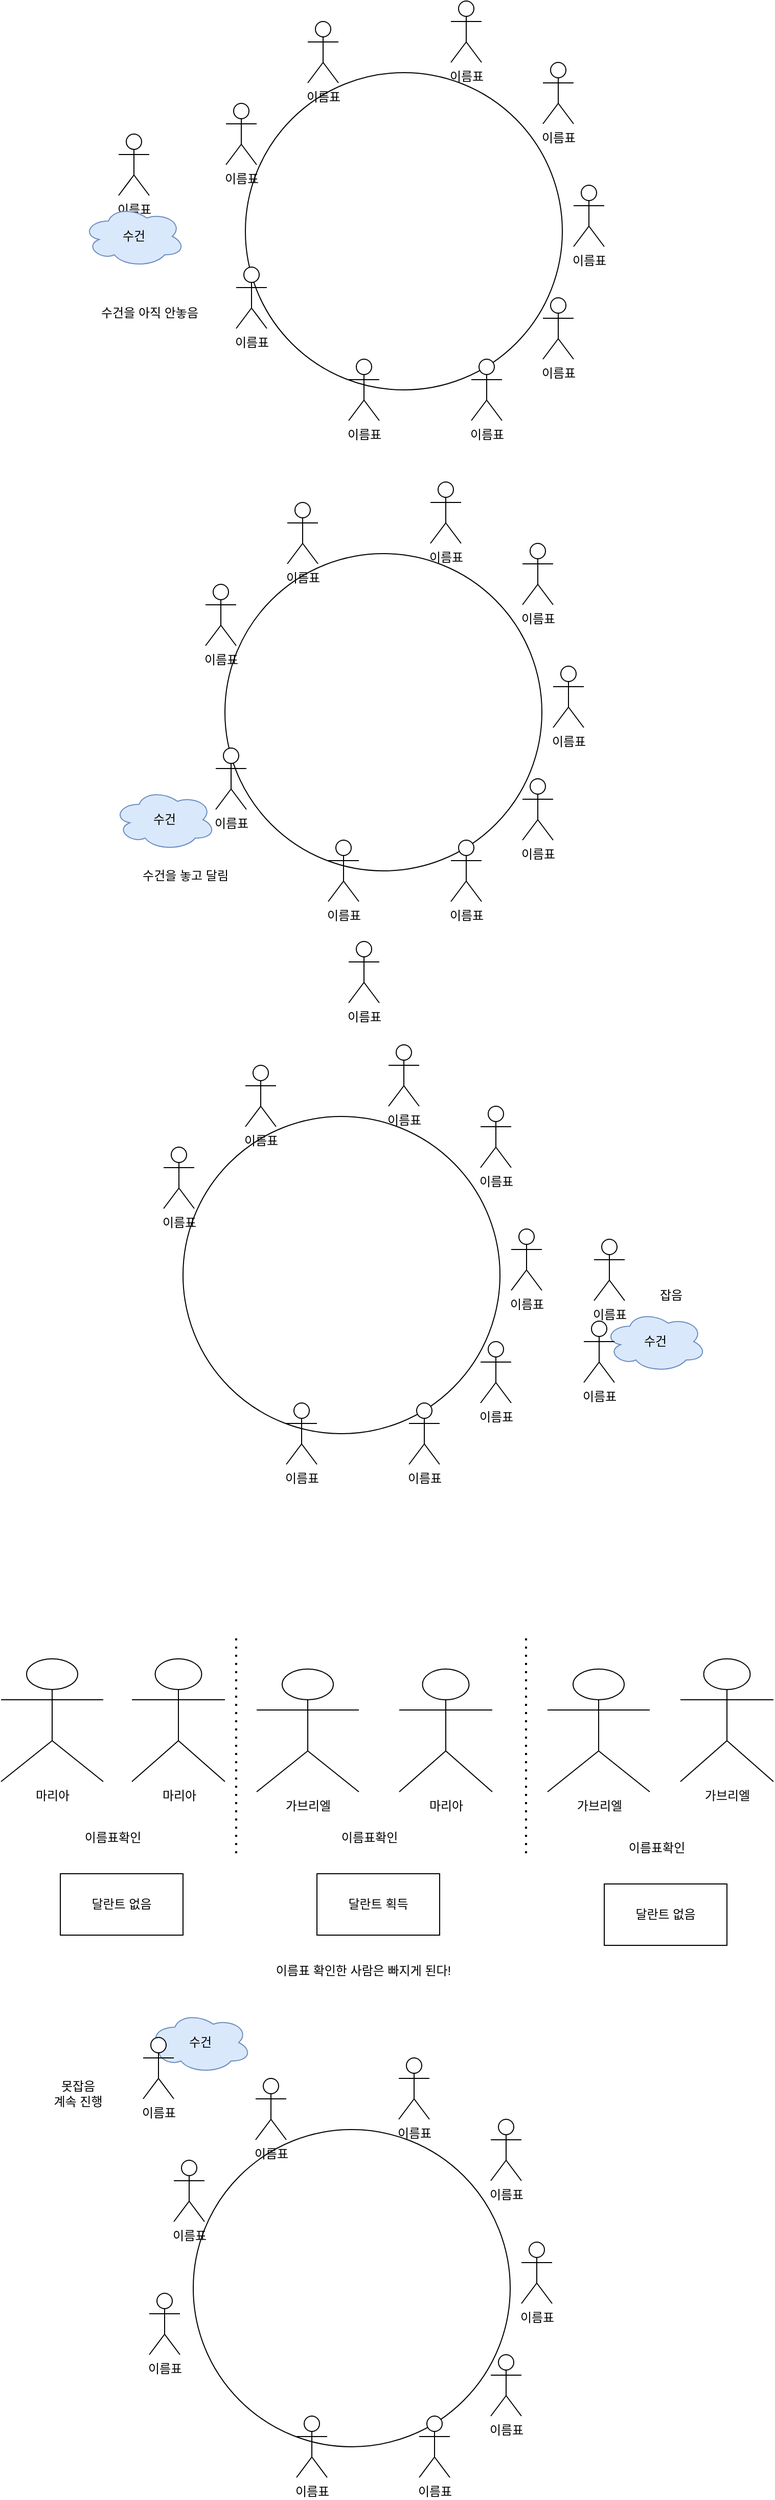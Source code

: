 <mxfile version="22.1.5" type="github">
  <diagram name="페이지-1" id="XNA-MlHKKfS0lP6quUmz">
    <mxGraphModel dx="1221" dy="737" grid="1" gridSize="10" guides="1" tooltips="1" connect="1" arrows="1" fold="1" page="1" pageScale="1" pageWidth="827" pageHeight="1169" math="0" shadow="0">
      <root>
        <mxCell id="0" />
        <mxCell id="1" parent="0" />
        <mxCell id="UZMfV9WN-JBDTTrOxD-9-1" value="" style="ellipse;whiteSpace=wrap;html=1;aspect=fixed;" vertex="1" parent="1">
          <mxGeometry x="259" y="260" width="310" height="310" as="geometry" />
        </mxCell>
        <mxCell id="UZMfV9WN-JBDTTrOxD-9-2" value="이름표" style="shape=umlActor;verticalLabelPosition=bottom;verticalAlign=top;html=1;outlineConnect=0;" vertex="1" parent="1">
          <mxGeometry x="240" y="290" width="30" height="60" as="geometry" />
        </mxCell>
        <mxCell id="UZMfV9WN-JBDTTrOxD-9-3" value="이름표" style="shape=umlActor;verticalLabelPosition=bottom;verticalAlign=top;html=1;outlineConnect=0;" vertex="1" parent="1">
          <mxGeometry x="250" y="450" width="30" height="60" as="geometry" />
        </mxCell>
        <mxCell id="UZMfV9WN-JBDTTrOxD-9-4" value="이름표" style="shape=umlActor;verticalLabelPosition=bottom;verticalAlign=top;html=1;outlineConnect=0;" vertex="1" parent="1">
          <mxGeometry x="320" y="210" width="30" height="60" as="geometry" />
        </mxCell>
        <mxCell id="UZMfV9WN-JBDTTrOxD-9-5" value="이름표" style="shape=umlActor;verticalLabelPosition=bottom;verticalAlign=top;html=1;outlineConnect=0;" vertex="1" parent="1">
          <mxGeometry x="135" y="320" width="30" height="60" as="geometry" />
        </mxCell>
        <mxCell id="UZMfV9WN-JBDTTrOxD-9-6" value="이름표" style="shape=umlActor;verticalLabelPosition=bottom;verticalAlign=top;html=1;outlineConnect=0;" vertex="1" parent="1">
          <mxGeometry x="580" y="370" width="30" height="60" as="geometry" />
        </mxCell>
        <mxCell id="UZMfV9WN-JBDTTrOxD-9-7" value="이름표" style="shape=umlActor;verticalLabelPosition=bottom;verticalAlign=top;html=1;outlineConnect=0;" vertex="1" parent="1">
          <mxGeometry x="360" y="540" width="30" height="60" as="geometry" />
        </mxCell>
        <mxCell id="UZMfV9WN-JBDTTrOxD-9-8" value="이름표" style="shape=umlActor;verticalLabelPosition=bottom;verticalAlign=top;html=1;outlineConnect=0;" vertex="1" parent="1">
          <mxGeometry x="460" y="190" width="30" height="60" as="geometry" />
        </mxCell>
        <mxCell id="UZMfV9WN-JBDTTrOxD-9-9" value="이름표" style="shape=umlActor;verticalLabelPosition=bottom;verticalAlign=top;html=1;outlineConnect=0;" vertex="1" parent="1">
          <mxGeometry x="550" y="480" width="30" height="60" as="geometry" />
        </mxCell>
        <mxCell id="UZMfV9WN-JBDTTrOxD-9-12" value="이름표" style="shape=umlActor;verticalLabelPosition=bottom;verticalAlign=top;html=1;outlineConnect=0;" vertex="1" parent="1">
          <mxGeometry x="480" y="540" width="30" height="60" as="geometry" />
        </mxCell>
        <mxCell id="UZMfV9WN-JBDTTrOxD-9-13" value="이름표" style="shape=umlActor;verticalLabelPosition=bottom;verticalAlign=top;html=1;outlineConnect=0;" vertex="1" parent="1">
          <mxGeometry x="550" y="250" width="30" height="60" as="geometry" />
        </mxCell>
        <mxCell id="UZMfV9WN-JBDTTrOxD-9-15" value="수건" style="ellipse;shape=cloud;whiteSpace=wrap;html=1;fillColor=#dae8fc;strokeColor=#6c8ebf;" vertex="1" parent="1">
          <mxGeometry x="100" y="390" width="100" height="60" as="geometry" />
        </mxCell>
        <mxCell id="UZMfV9WN-JBDTTrOxD-9-17" value="" style="ellipse;whiteSpace=wrap;html=1;aspect=fixed;" vertex="1" parent="1">
          <mxGeometry x="239" y="730" width="310" height="310" as="geometry" />
        </mxCell>
        <mxCell id="UZMfV9WN-JBDTTrOxD-9-18" value="이름표" style="shape=umlActor;verticalLabelPosition=bottom;verticalAlign=top;html=1;outlineConnect=0;" vertex="1" parent="1">
          <mxGeometry x="220" y="760" width="30" height="60" as="geometry" />
        </mxCell>
        <mxCell id="UZMfV9WN-JBDTTrOxD-9-19" value="이름표" style="shape=umlActor;verticalLabelPosition=bottom;verticalAlign=top;html=1;outlineConnect=0;" vertex="1" parent="1">
          <mxGeometry x="230" y="920" width="30" height="60" as="geometry" />
        </mxCell>
        <mxCell id="UZMfV9WN-JBDTTrOxD-9-20" value="이름표" style="shape=umlActor;verticalLabelPosition=bottom;verticalAlign=top;html=1;outlineConnect=0;" vertex="1" parent="1">
          <mxGeometry x="300" y="680" width="30" height="60" as="geometry" />
        </mxCell>
        <mxCell id="UZMfV9WN-JBDTTrOxD-9-21" value="이름표" style="shape=umlActor;verticalLabelPosition=bottom;verticalAlign=top;html=1;outlineConnect=0;" vertex="1" parent="1">
          <mxGeometry x="360" y="1109" width="30" height="60" as="geometry" />
        </mxCell>
        <mxCell id="UZMfV9WN-JBDTTrOxD-9-22" value="이름표" style="shape=umlActor;verticalLabelPosition=bottom;verticalAlign=top;html=1;outlineConnect=0;" vertex="1" parent="1">
          <mxGeometry x="560" y="840" width="30" height="60" as="geometry" />
        </mxCell>
        <mxCell id="UZMfV9WN-JBDTTrOxD-9-23" value="이름표" style="shape=umlActor;verticalLabelPosition=bottom;verticalAlign=top;html=1;outlineConnect=0;" vertex="1" parent="1">
          <mxGeometry x="340" y="1010" width="30" height="60" as="geometry" />
        </mxCell>
        <mxCell id="UZMfV9WN-JBDTTrOxD-9-24" value="이름표" style="shape=umlActor;verticalLabelPosition=bottom;verticalAlign=top;html=1;outlineConnect=0;" vertex="1" parent="1">
          <mxGeometry x="440" y="660" width="30" height="60" as="geometry" />
        </mxCell>
        <mxCell id="UZMfV9WN-JBDTTrOxD-9-25" value="이름표" style="shape=umlActor;verticalLabelPosition=bottom;verticalAlign=top;html=1;outlineConnect=0;" vertex="1" parent="1">
          <mxGeometry x="530" y="950" width="30" height="60" as="geometry" />
        </mxCell>
        <mxCell id="UZMfV9WN-JBDTTrOxD-9-26" value="이름표" style="shape=umlActor;verticalLabelPosition=bottom;verticalAlign=top;html=1;outlineConnect=0;" vertex="1" parent="1">
          <mxGeometry x="460" y="1010" width="30" height="60" as="geometry" />
        </mxCell>
        <mxCell id="UZMfV9WN-JBDTTrOxD-9-27" value="이름표" style="shape=umlActor;verticalLabelPosition=bottom;verticalAlign=top;html=1;outlineConnect=0;" vertex="1" parent="1">
          <mxGeometry x="530" y="720" width="30" height="60" as="geometry" />
        </mxCell>
        <mxCell id="UZMfV9WN-JBDTTrOxD-9-28" value="수건" style="ellipse;shape=cloud;whiteSpace=wrap;html=1;fillColor=#dae8fc;strokeColor=#6c8ebf;" vertex="1" parent="1">
          <mxGeometry x="130" y="960" width="100" height="60" as="geometry" />
        </mxCell>
        <mxCell id="UZMfV9WN-JBDTTrOxD-9-29" value="" style="ellipse;whiteSpace=wrap;html=1;aspect=fixed;" vertex="1" parent="1">
          <mxGeometry x="198" y="1280" width="310" height="310" as="geometry" />
        </mxCell>
        <mxCell id="UZMfV9WN-JBDTTrOxD-9-30" value="이름표" style="shape=umlActor;verticalLabelPosition=bottom;verticalAlign=top;html=1;outlineConnect=0;" vertex="1" parent="1">
          <mxGeometry x="179" y="1310" width="30" height="60" as="geometry" />
        </mxCell>
        <mxCell id="UZMfV9WN-JBDTTrOxD-9-31" value="가브리엘" style="shape=umlActor;verticalLabelPosition=bottom;verticalAlign=top;html=1;outlineConnect=0;" vertex="1" parent="1">
          <mxGeometry x="270" y="1820" width="100" height="120" as="geometry" />
        </mxCell>
        <mxCell id="UZMfV9WN-JBDTTrOxD-9-32" value="이름표" style="shape=umlActor;verticalLabelPosition=bottom;verticalAlign=top;html=1;outlineConnect=0;" vertex="1" parent="1">
          <mxGeometry x="259" y="1230" width="30" height="60" as="geometry" />
        </mxCell>
        <mxCell id="UZMfV9WN-JBDTTrOxD-9-33" value="이름표" style="shape=umlActor;verticalLabelPosition=bottom;verticalAlign=top;html=1;outlineConnect=0;" vertex="1" parent="1">
          <mxGeometry x="600" y="1400" width="30" height="60" as="geometry" />
        </mxCell>
        <mxCell id="UZMfV9WN-JBDTTrOxD-9-34" value="이름표" style="shape=umlActor;verticalLabelPosition=bottom;verticalAlign=top;html=1;outlineConnect=0;" vertex="1" parent="1">
          <mxGeometry x="519" y="1390" width="30" height="60" as="geometry" />
        </mxCell>
        <mxCell id="UZMfV9WN-JBDTTrOxD-9-35" value="이름표" style="shape=umlActor;verticalLabelPosition=bottom;verticalAlign=top;html=1;outlineConnect=0;" vertex="1" parent="1">
          <mxGeometry x="299" y="1560" width="30" height="60" as="geometry" />
        </mxCell>
        <mxCell id="UZMfV9WN-JBDTTrOxD-9-36" value="이름표" style="shape=umlActor;verticalLabelPosition=bottom;verticalAlign=top;html=1;outlineConnect=0;" vertex="1" parent="1">
          <mxGeometry x="399" y="1210" width="30" height="60" as="geometry" />
        </mxCell>
        <mxCell id="UZMfV9WN-JBDTTrOxD-9-37" value="이름표" style="shape=umlActor;verticalLabelPosition=bottom;verticalAlign=top;html=1;outlineConnect=0;" vertex="1" parent="1">
          <mxGeometry x="489" y="1500" width="30" height="60" as="geometry" />
        </mxCell>
        <mxCell id="UZMfV9WN-JBDTTrOxD-9-38" value="이름표" style="shape=umlActor;verticalLabelPosition=bottom;verticalAlign=top;html=1;outlineConnect=0;" vertex="1" parent="1">
          <mxGeometry x="419" y="1560" width="30" height="60" as="geometry" />
        </mxCell>
        <mxCell id="UZMfV9WN-JBDTTrOxD-9-39" value="이름표" style="shape=umlActor;verticalLabelPosition=bottom;verticalAlign=top;html=1;outlineConnect=0;" vertex="1" parent="1">
          <mxGeometry x="489" y="1270" width="30" height="60" as="geometry" />
        </mxCell>
        <mxCell id="UZMfV9WN-JBDTTrOxD-9-40" value="수건" style="ellipse;shape=cloud;whiteSpace=wrap;html=1;fillColor=#dae8fc;strokeColor=#6c8ebf;" vertex="1" parent="1">
          <mxGeometry x="610" y="1470" width="100" height="60" as="geometry" />
        </mxCell>
        <mxCell id="UZMfV9WN-JBDTTrOxD-9-42" value="잡음" style="text;html=1;align=center;verticalAlign=middle;resizable=0;points=[];autosize=1;strokeColor=none;fillColor=none;" vertex="1" parent="1">
          <mxGeometry x="650" y="1440" width="50" height="30" as="geometry" />
        </mxCell>
        <mxCell id="UZMfV9WN-JBDTTrOxD-9-43" value="마리아" style="shape=umlActor;verticalLabelPosition=bottom;verticalAlign=top;html=1;outlineConnect=0;" vertex="1" parent="1">
          <mxGeometry x="409.5" y="1820" width="91" height="120" as="geometry" />
        </mxCell>
        <mxCell id="UZMfV9WN-JBDTTrOxD-9-44" value="이름표" style="shape=umlActor;verticalLabelPosition=bottom;verticalAlign=top;html=1;outlineConnect=0;" vertex="1" parent="1">
          <mxGeometry x="590" y="1480" width="30" height="60" as="geometry" />
        </mxCell>
        <mxCell id="UZMfV9WN-JBDTTrOxD-9-45" value="이름표확인" style="text;html=1;align=center;verticalAlign=middle;resizable=0;points=[];autosize=1;strokeColor=none;fillColor=none;" vertex="1" parent="1">
          <mxGeometry x="340" y="1970" width="80" height="30" as="geometry" />
        </mxCell>
        <mxCell id="UZMfV9WN-JBDTTrOxD-9-46" value="달란트 획득" style="whiteSpace=wrap;html=1;" vertex="1" parent="1">
          <mxGeometry x="329" y="2020" width="120" height="60" as="geometry" />
        </mxCell>
        <mxCell id="UZMfV9WN-JBDTTrOxD-9-47" value="마리아" style="shape=umlActor;verticalLabelPosition=bottom;verticalAlign=top;html=1;outlineConnect=0;" vertex="1" parent="1">
          <mxGeometry x="20" y="1810" width="100" height="120" as="geometry" />
        </mxCell>
        <mxCell id="UZMfV9WN-JBDTTrOxD-9-48" value="가브리엘" style="shape=umlActor;verticalLabelPosition=bottom;verticalAlign=top;html=1;outlineConnect=0;" vertex="1" parent="1">
          <mxGeometry x="684.5" y="1810" width="91" height="120" as="geometry" />
        </mxCell>
        <mxCell id="UZMfV9WN-JBDTTrOxD-9-49" value="가브리엘" style="shape=umlActor;verticalLabelPosition=bottom;verticalAlign=top;html=1;outlineConnect=0;" vertex="1" parent="1">
          <mxGeometry x="554.5" y="1820" width="100" height="120" as="geometry" />
        </mxCell>
        <mxCell id="UZMfV9WN-JBDTTrOxD-9-50" value="마리아" style="shape=umlActor;verticalLabelPosition=bottom;verticalAlign=top;html=1;outlineConnect=0;" vertex="1" parent="1">
          <mxGeometry x="148" y="1810" width="91" height="120" as="geometry" />
        </mxCell>
        <mxCell id="UZMfV9WN-JBDTTrOxD-9-51" value="이름표확인" style="text;html=1;align=center;verticalAlign=middle;resizable=0;points=[];autosize=1;strokeColor=none;fillColor=none;" vertex="1" parent="1">
          <mxGeometry x="621" y="1980" width="80" height="30" as="geometry" />
        </mxCell>
        <mxCell id="UZMfV9WN-JBDTTrOxD-9-52" value="달란트 없음" style="whiteSpace=wrap;html=1;" vertex="1" parent="1">
          <mxGeometry x="610" y="2030" width="120" height="60" as="geometry" />
        </mxCell>
        <mxCell id="UZMfV9WN-JBDTTrOxD-9-53" value="이름표확인" style="text;html=1;align=center;verticalAlign=middle;resizable=0;points=[];autosize=1;strokeColor=none;fillColor=none;" vertex="1" parent="1">
          <mxGeometry x="89" y="1970" width="80" height="30" as="geometry" />
        </mxCell>
        <mxCell id="UZMfV9WN-JBDTTrOxD-9-54" value="달란트 없음" style="whiteSpace=wrap;html=1;" vertex="1" parent="1">
          <mxGeometry x="78" y="2020" width="120" height="60" as="geometry" />
        </mxCell>
        <mxCell id="UZMfV9WN-JBDTTrOxD-9-55" value="" style="endArrow=none;dashed=1;html=1;dashPattern=1 3;strokeWidth=2;rounded=0;" edge="1" parent="1">
          <mxGeometry width="50" height="50" relative="1" as="geometry">
            <mxPoint x="250" y="2000" as="sourcePoint" />
            <mxPoint x="250" y="1790" as="targetPoint" />
          </mxGeometry>
        </mxCell>
        <mxCell id="UZMfV9WN-JBDTTrOxD-9-56" value="" style="endArrow=none;dashed=1;html=1;dashPattern=1 3;strokeWidth=2;rounded=0;" edge="1" parent="1">
          <mxGeometry width="50" height="50" relative="1" as="geometry">
            <mxPoint x="533.5" y="2000" as="sourcePoint" />
            <mxPoint x="533.5" y="1790" as="targetPoint" />
          </mxGeometry>
        </mxCell>
        <mxCell id="UZMfV9WN-JBDTTrOxD-9-57" value="" style="ellipse;whiteSpace=wrap;html=1;aspect=fixed;" vertex="1" parent="1">
          <mxGeometry x="208" y="2270" width="310" height="310" as="geometry" />
        </mxCell>
        <mxCell id="UZMfV9WN-JBDTTrOxD-9-58" value="이름표" style="shape=umlActor;verticalLabelPosition=bottom;verticalAlign=top;html=1;outlineConnect=0;" vertex="1" parent="1">
          <mxGeometry x="189" y="2300" width="30" height="60" as="geometry" />
        </mxCell>
        <mxCell id="UZMfV9WN-JBDTTrOxD-9-59" value="이름표" style="shape=umlActor;verticalLabelPosition=bottom;verticalAlign=top;html=1;outlineConnect=0;" vertex="1" parent="1">
          <mxGeometry x="269" y="2220" width="30" height="60" as="geometry" />
        </mxCell>
        <mxCell id="UZMfV9WN-JBDTTrOxD-9-60" value="이름표" style="shape=umlActor;verticalLabelPosition=bottom;verticalAlign=top;html=1;outlineConnect=0;" vertex="1" parent="1">
          <mxGeometry x="165" y="2430" width="30" height="60" as="geometry" />
        </mxCell>
        <mxCell id="UZMfV9WN-JBDTTrOxD-9-61" value="이름표" style="shape=umlActor;verticalLabelPosition=bottom;verticalAlign=top;html=1;outlineConnect=0;" vertex="1" parent="1">
          <mxGeometry x="529" y="2380" width="30" height="60" as="geometry" />
        </mxCell>
        <mxCell id="UZMfV9WN-JBDTTrOxD-9-62" value="이름표" style="shape=umlActor;verticalLabelPosition=bottom;verticalAlign=top;html=1;outlineConnect=0;" vertex="1" parent="1">
          <mxGeometry x="309" y="2550" width="30" height="60" as="geometry" />
        </mxCell>
        <mxCell id="UZMfV9WN-JBDTTrOxD-9-63" value="이름표" style="shape=umlActor;verticalLabelPosition=bottom;verticalAlign=top;html=1;outlineConnect=0;" vertex="1" parent="1">
          <mxGeometry x="409" y="2200" width="30" height="60" as="geometry" />
        </mxCell>
        <mxCell id="UZMfV9WN-JBDTTrOxD-9-64" value="이름표" style="shape=umlActor;verticalLabelPosition=bottom;verticalAlign=top;html=1;outlineConnect=0;" vertex="1" parent="1">
          <mxGeometry x="499" y="2490" width="30" height="60" as="geometry" />
        </mxCell>
        <mxCell id="UZMfV9WN-JBDTTrOxD-9-65" value="이름표" style="shape=umlActor;verticalLabelPosition=bottom;verticalAlign=top;html=1;outlineConnect=0;" vertex="1" parent="1">
          <mxGeometry x="429" y="2550" width="30" height="60" as="geometry" />
        </mxCell>
        <mxCell id="UZMfV9WN-JBDTTrOxD-9-66" value="이름표" style="shape=umlActor;verticalLabelPosition=bottom;verticalAlign=top;html=1;outlineConnect=0;" vertex="1" parent="1">
          <mxGeometry x="499" y="2260" width="30" height="60" as="geometry" />
        </mxCell>
        <mxCell id="UZMfV9WN-JBDTTrOxD-9-67" value="수건" style="ellipse;shape=cloud;whiteSpace=wrap;html=1;fillColor=#dae8fc;strokeColor=#6c8ebf;" vertex="1" parent="1">
          <mxGeometry x="165" y="2155" width="100" height="60" as="geometry" />
        </mxCell>
        <mxCell id="UZMfV9WN-JBDTTrOxD-9-68" value="못잡음&lt;br&gt;계속 진행" style="text;html=1;align=center;verticalAlign=middle;resizable=0;points=[];autosize=1;strokeColor=none;fillColor=none;" vertex="1" parent="1">
          <mxGeometry x="60" y="2215" width="70" height="40" as="geometry" />
        </mxCell>
        <mxCell id="UZMfV9WN-JBDTTrOxD-9-69" value="이름표" style="shape=umlActor;verticalLabelPosition=bottom;verticalAlign=top;html=1;outlineConnect=0;" vertex="1" parent="1">
          <mxGeometry x="159" y="2180" width="30" height="60" as="geometry" />
        </mxCell>
        <mxCell id="UZMfV9WN-JBDTTrOxD-9-70" value="이름표 확인한 사람은 빠지게 된다!" style="text;html=1;align=center;verticalAlign=middle;resizable=0;points=[];autosize=1;strokeColor=none;fillColor=none;" vertex="1" parent="1">
          <mxGeometry x="269" y="2100" width="210" height="30" as="geometry" />
        </mxCell>
        <mxCell id="UZMfV9WN-JBDTTrOxD-9-71" value="수건을 아직 안놓음" style="text;html=1;align=center;verticalAlign=middle;resizable=0;points=[];autosize=1;strokeColor=none;fillColor=none;" vertex="1" parent="1">
          <mxGeometry x="100" y="480" width="130" height="30" as="geometry" />
        </mxCell>
        <mxCell id="UZMfV9WN-JBDTTrOxD-9-72" value="수건을 놓고 달림" style="text;html=1;align=center;verticalAlign=middle;resizable=0;points=[];autosize=1;strokeColor=none;fillColor=none;" vertex="1" parent="1">
          <mxGeometry x="145" y="1030" width="110" height="30" as="geometry" />
        </mxCell>
      </root>
    </mxGraphModel>
  </diagram>
</mxfile>
